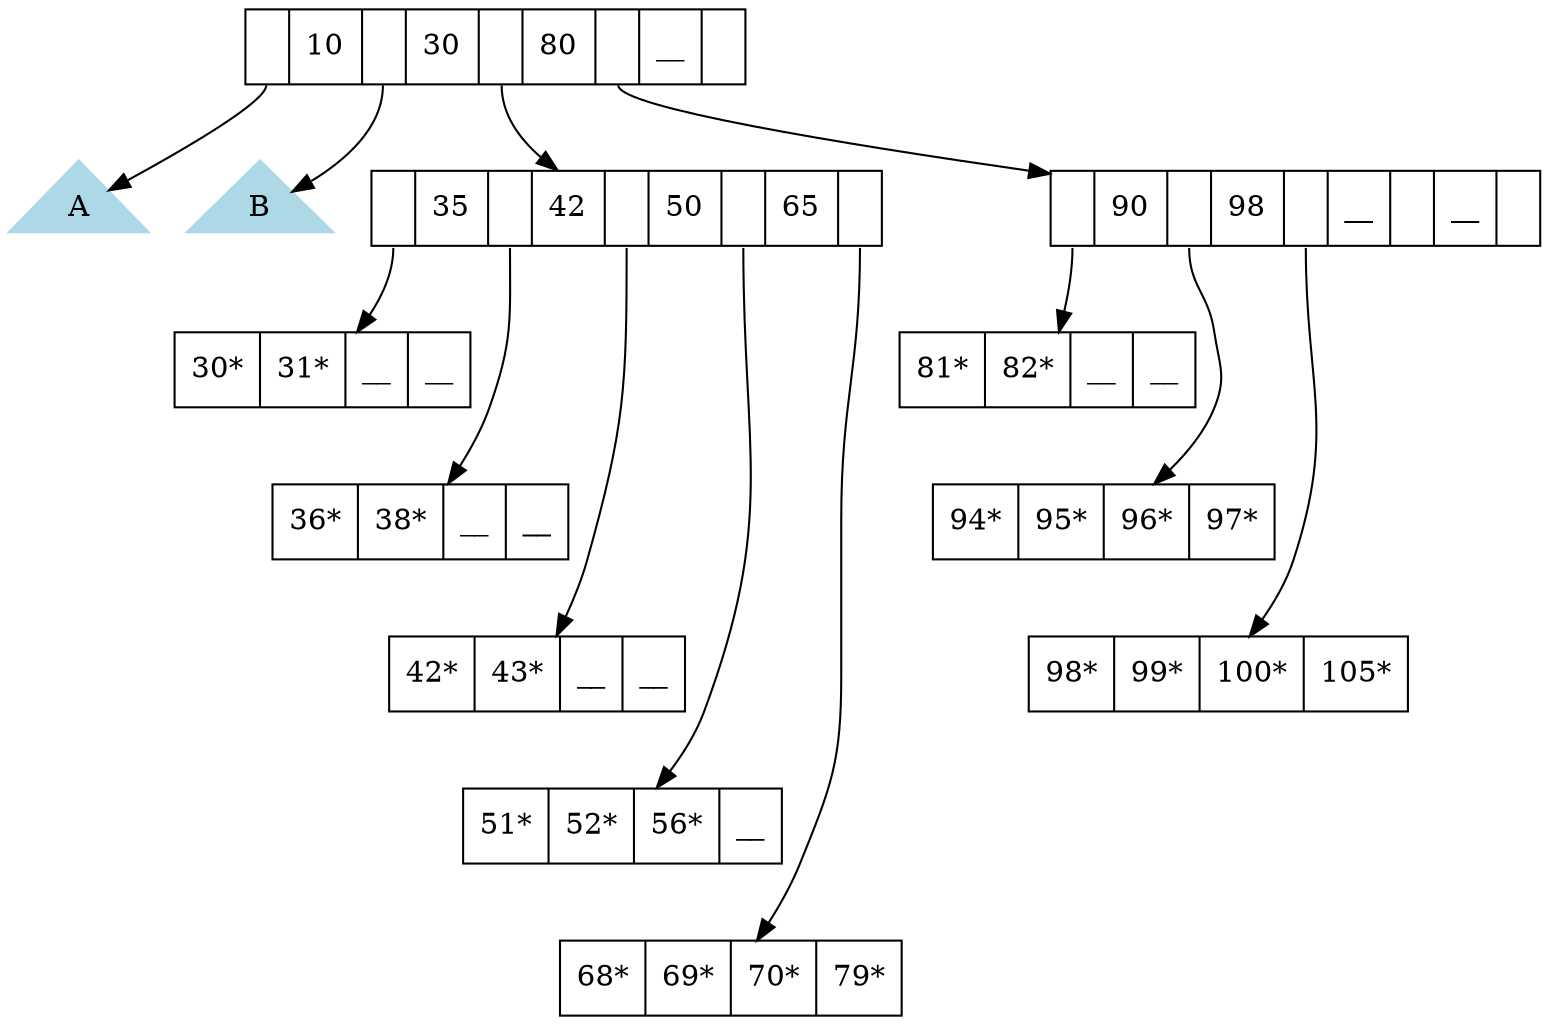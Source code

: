 digraph G
{
    node [shape = record];

    /* Create the nodes */
    A [ shape = triangle, style = filled , color = "lightblue" , label ="A"];
    B [ shape = triangle, style = filled , color = "lightblue" , label ="B"];
    node0 [ label ="<f0>|<f1> 10 |<f2>|<f3> 30 |<f4>|<f5> 80 |<f6>|<f7> __ |<f8>"];
    node1 [ label ="<f0>|<f1> 35 |<f2>|<f3> 42 |<f4>|<f5> 50 |<f6>|<f7> 65 |<f8>"];
    node2 [ label ="<f0>|<f1> 90 |<f2>|<f3> 98 |<f4>|<f5> __ |<f6>|<f7> __ |<f8>"];

    /* Create the leaves */
    leaf0 [ label ="<f0> 30* |<f1> 31* |<f2> __  |<f4> __  "];
    leaf1 [ label ="<f0> 36* |<f1> 38* |<f2> __  |<f4> __  "];
    leaf2 [ label ="<f0> 42* |<f1> 43* |<f2> __  |<f4> __  "];
    leaf3 [ label ="<f0> 51* |<f1> 52* |<f2> 56* |<f4> __  "];
    leaf4 [ label ="<f0> 68* |<f1> 69* |<f2> 70* |<f4> 79* "];
    leaf5 [ label ="<f0> 81* |<f1> 82* |<f2> __  |<f4> __  "];
    leaf6 [ label ="<f0> 94* |<f1> 95* |<f2> 96* |<f4> 97* "];
    leaf7 [ label ="<f0> 98* |<f1> 99* |<f2> 100*|<f4> 105*"];

    /* Create the connections */

    //node0
    "node0":f0 -> "A";
    "node0":f2 -> "B";
    "node0":f4 -> "node1";
    "node0":f6 -> "node2";
    //node1
    "node1":f0 -> "leaf0";
    "leaf0" -> "leaf1" [style = "invis" ];
    "node1":f2 -> "leaf1";
    "leaf1" -> "leaf2" [style = "invis" ];
    "node1":f4 -> "leaf2";
    "leaf2" -> "leaf3" [style = "invis" ];
    "node1":f6 -> "leaf3";
    "leaf3" -> "leaf4" [style = "invis" ];
    "node1":f8 -> "leaf4";
    //node2
    "node2":f0 -> "leaf5";
    "leaf5" -> "leaf6" [style = "invis" ];
    "node2":f2 -> "leaf6";
    "leaf6" -> "leaf7" [style = "invis" ];
    "node2":f4 -> "leaf7";
}
